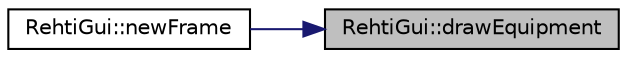 digraph "RehtiGui::drawEquipment"
{
 // LATEX_PDF_SIZE
  edge [fontname="Helvetica",fontsize="10",labelfontname="Helvetica",labelfontsize="10"];
  node [fontname="Helvetica",fontsize="10",shape=record];
  rankdir="RL";
  Node1 [label="RehtiGui::drawEquipment",height=0.2,width=0.4,color="black", fillcolor="grey75", style="filled", fontcolor="black",tooltip="Draws equipment tab to GUI window."];
  Node1 -> Node2 [dir="back",color="midnightblue",fontsize="10",style="solid",fontname="Helvetica"];
  Node2 [label="RehtiGui::newFrame",height=0.2,width=0.4,color="black", fillcolor="white", style="filled",URL="$classRehtiGui.html#a5cff62a80fd8c20208c9d6319f8ed2d5",tooltip=" "];
}

